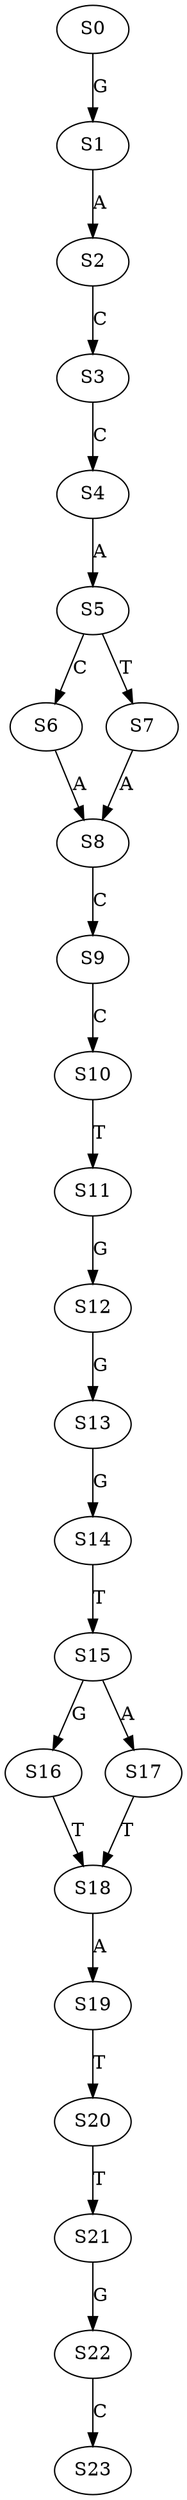 strict digraph  {
	S0 -> S1 [ label = G ];
	S1 -> S2 [ label = A ];
	S2 -> S3 [ label = C ];
	S3 -> S4 [ label = C ];
	S4 -> S5 [ label = A ];
	S5 -> S6 [ label = C ];
	S5 -> S7 [ label = T ];
	S6 -> S8 [ label = A ];
	S7 -> S8 [ label = A ];
	S8 -> S9 [ label = C ];
	S9 -> S10 [ label = C ];
	S10 -> S11 [ label = T ];
	S11 -> S12 [ label = G ];
	S12 -> S13 [ label = G ];
	S13 -> S14 [ label = G ];
	S14 -> S15 [ label = T ];
	S15 -> S16 [ label = G ];
	S15 -> S17 [ label = A ];
	S16 -> S18 [ label = T ];
	S17 -> S18 [ label = T ];
	S18 -> S19 [ label = A ];
	S19 -> S20 [ label = T ];
	S20 -> S21 [ label = T ];
	S21 -> S22 [ label = G ];
	S22 -> S23 [ label = C ];
}
